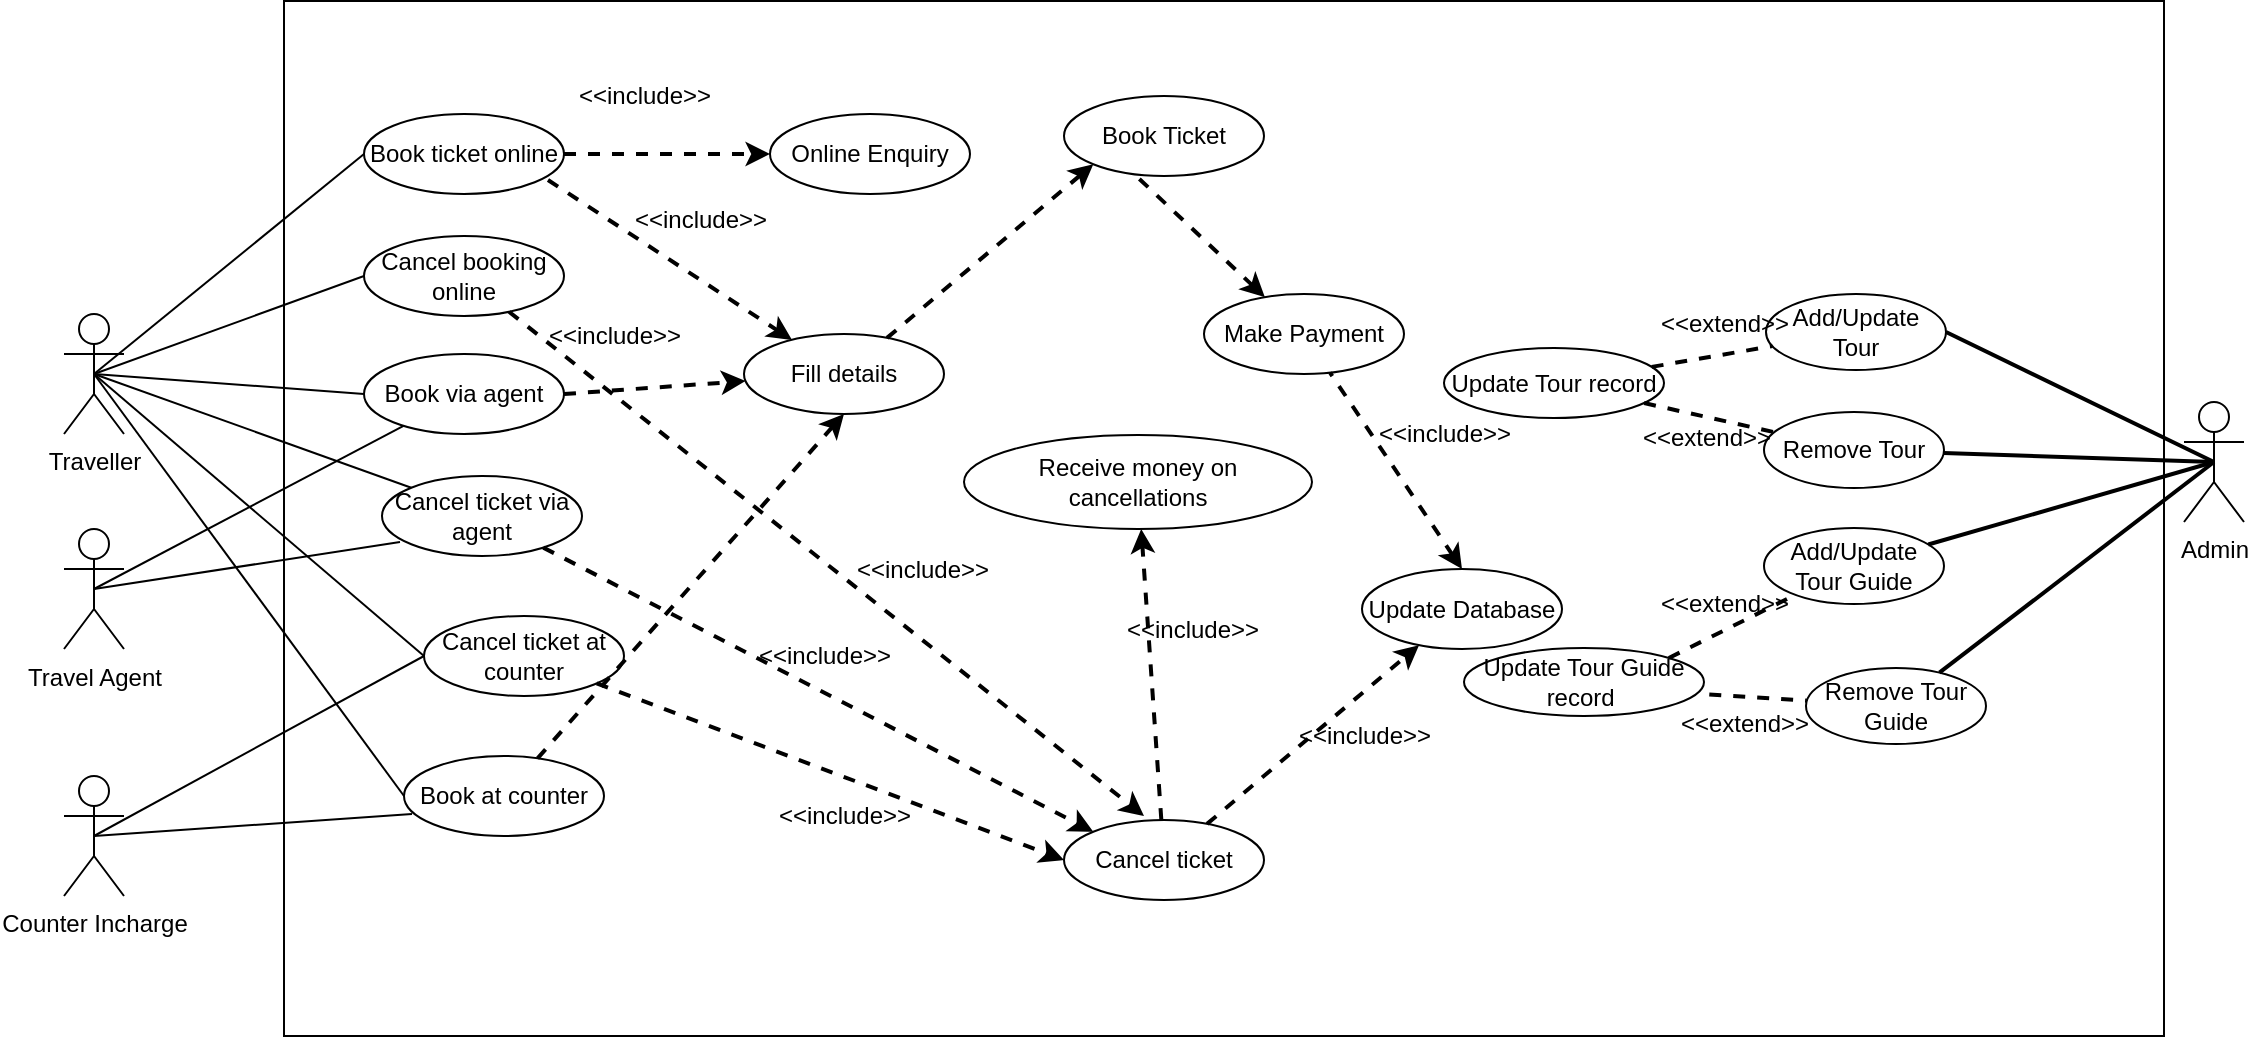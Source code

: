 <mxfile version="15.7.4" type="github">
  <diagram id="tS0CGx92xkzZ_2vOI0jc" name="Page-1">
    <mxGraphModel dx="1437" dy="1925" grid="1" gridSize="10" guides="1" tooltips="1" connect="1" arrows="1" fold="1" page="1" pageScale="1" pageWidth="850" pageHeight="1100" math="0" shadow="0">
      <root>
        <mxCell id="0" />
        <mxCell id="1" parent="0" />
        <mxCell id="UIDWpFpECs-vzPdy6dzs-2" value="Cancel booking online" style="ellipse;whiteSpace=wrap;html=1;" vertex="1" parent="1">
          <mxGeometry x="200" y="100" width="100" height="40" as="geometry" />
        </mxCell>
        <mxCell id="UIDWpFpECs-vzPdy6dzs-3" value="Traveller" style="shape=umlActor;verticalLabelPosition=bottom;verticalAlign=top;html=1;outlineConnect=0;" vertex="1" parent="1">
          <mxGeometry x="50" y="139" width="30" height="60" as="geometry" />
        </mxCell>
        <mxCell id="UIDWpFpECs-vzPdy6dzs-4" value="Travel Agent" style="shape=umlActor;verticalLabelPosition=bottom;verticalAlign=top;html=1;outlineConnect=0;" vertex="1" parent="1">
          <mxGeometry x="50" y="246.5" width="30" height="60" as="geometry" />
        </mxCell>
        <mxCell id="UIDWpFpECs-vzPdy6dzs-5" value="Counter Incharge" style="shape=umlActor;verticalLabelPosition=bottom;verticalAlign=top;html=1;outlineConnect=0;" vertex="1" parent="1">
          <mxGeometry x="50" y="370" width="30" height="60" as="geometry" />
        </mxCell>
        <mxCell id="UIDWpFpECs-vzPdy6dzs-6" value="Admin" style="shape=umlActor;verticalLabelPosition=bottom;verticalAlign=top;html=1;outlineConnect=0;" vertex="1" parent="1">
          <mxGeometry x="1110" y="183" width="30" height="60" as="geometry" />
        </mxCell>
        <mxCell id="UIDWpFpECs-vzPdy6dzs-7" value="Book ticket online" style="ellipse;whiteSpace=wrap;html=1;" vertex="1" parent="1">
          <mxGeometry x="200" y="39" width="100" height="40" as="geometry" />
        </mxCell>
        <mxCell id="UIDWpFpECs-vzPdy6dzs-8" value="Book via agent" style="ellipse;whiteSpace=wrap;html=1;" vertex="1" parent="1">
          <mxGeometry x="200" y="159" width="100" height="40" as="geometry" />
        </mxCell>
        <mxCell id="UIDWpFpECs-vzPdy6dzs-9" value="Cancel ticket via agent" style="ellipse;whiteSpace=wrap;html=1;" vertex="1" parent="1">
          <mxGeometry x="209" y="220" width="100" height="40" as="geometry" />
        </mxCell>
        <mxCell id="UIDWpFpECs-vzPdy6dzs-10" value="Cancel ticket at counter" style="ellipse;whiteSpace=wrap;html=1;" vertex="1" parent="1">
          <mxGeometry x="230" y="290" width="100" height="40" as="geometry" />
        </mxCell>
        <mxCell id="UIDWpFpECs-vzPdy6dzs-11" value="Book at counter" style="ellipse;whiteSpace=wrap;html=1;" vertex="1" parent="1">
          <mxGeometry x="220" y="360" width="100" height="40" as="geometry" />
        </mxCell>
        <mxCell id="UIDWpFpECs-vzPdy6dzs-12" value="Online Enquiry" style="ellipse;whiteSpace=wrap;html=1;" vertex="1" parent="1">
          <mxGeometry x="403" y="39" width="100" height="40" as="geometry" />
        </mxCell>
        <mxCell id="UIDWpFpECs-vzPdy6dzs-13" value="Fill details" style="ellipse;whiteSpace=wrap;html=1;" vertex="1" parent="1">
          <mxGeometry x="390" y="149" width="100" height="40" as="geometry" />
        </mxCell>
        <mxCell id="UIDWpFpECs-vzPdy6dzs-14" value="Book Ticket" style="ellipse;whiteSpace=wrap;html=1;" vertex="1" parent="1">
          <mxGeometry x="550" y="30" width="100" height="40" as="geometry" />
        </mxCell>
        <mxCell id="UIDWpFpECs-vzPdy6dzs-15" value="Make Payment" style="ellipse;whiteSpace=wrap;html=1;" vertex="1" parent="1">
          <mxGeometry x="620" y="129" width="100" height="40" as="geometry" />
        </mxCell>
        <mxCell id="UIDWpFpECs-vzPdy6dzs-16" value="Cancel ticket" style="ellipse;whiteSpace=wrap;html=1;" vertex="1" parent="1">
          <mxGeometry x="550" y="392" width="100" height="40" as="geometry" />
        </mxCell>
        <mxCell id="UIDWpFpECs-vzPdy6dzs-17" value="Receive money on cancellations" style="ellipse;whiteSpace=wrap;html=1;" vertex="1" parent="1">
          <mxGeometry x="500" y="199.5" width="174" height="47" as="geometry" />
        </mxCell>
        <mxCell id="UIDWpFpECs-vzPdy6dzs-18" value="" style="endArrow=none;html=1;rounded=0;exitX=0.5;exitY=0.5;exitDx=0;exitDy=0;exitPerimeter=0;entryX=0;entryY=0.5;entryDx=0;entryDy=0;" edge="1" parent="1" source="UIDWpFpECs-vzPdy6dzs-3" target="UIDWpFpECs-vzPdy6dzs-7">
          <mxGeometry width="50" height="50" relative="1" as="geometry">
            <mxPoint x="400" y="250" as="sourcePoint" />
            <mxPoint x="450" y="200" as="targetPoint" />
          </mxGeometry>
        </mxCell>
        <mxCell id="UIDWpFpECs-vzPdy6dzs-19" value="" style="endArrow=none;html=1;rounded=0;entryX=0;entryY=0.5;entryDx=0;entryDy=0;exitX=0.5;exitY=0.5;exitDx=0;exitDy=0;exitPerimeter=0;" edge="1" parent="1" source="UIDWpFpECs-vzPdy6dzs-3" target="UIDWpFpECs-vzPdy6dzs-2">
          <mxGeometry width="50" height="50" relative="1" as="geometry">
            <mxPoint x="160" y="157" as="sourcePoint" />
            <mxPoint x="215" y="76" as="targetPoint" />
          </mxGeometry>
        </mxCell>
        <mxCell id="UIDWpFpECs-vzPdy6dzs-20" value="" style="endArrow=none;html=1;rounded=0;exitX=0.5;exitY=0.5;exitDx=0;exitDy=0;exitPerimeter=0;entryX=0;entryY=0.5;entryDx=0;entryDy=0;" edge="1" parent="1" source="UIDWpFpECs-vzPdy6dzs-3" target="UIDWpFpECs-vzPdy6dzs-8">
          <mxGeometry width="50" height="50" relative="1" as="geometry">
            <mxPoint x="176" y="189" as="sourcePoint" />
            <mxPoint x="231" y="108" as="targetPoint" />
          </mxGeometry>
        </mxCell>
        <mxCell id="UIDWpFpECs-vzPdy6dzs-21" value="" style="endArrow=none;html=1;rounded=0;entryX=0;entryY=0;entryDx=0;entryDy=0;exitX=0.5;exitY=0.5;exitDx=0;exitDy=0;exitPerimeter=0;" edge="1" parent="1" source="UIDWpFpECs-vzPdy6dzs-3" target="UIDWpFpECs-vzPdy6dzs-9">
          <mxGeometry width="50" height="50" relative="1" as="geometry">
            <mxPoint x="150" y="140" as="sourcePoint" />
            <mxPoint x="218" y="165" as="targetPoint" />
          </mxGeometry>
        </mxCell>
        <mxCell id="UIDWpFpECs-vzPdy6dzs-22" value="" style="endArrow=none;html=1;rounded=0;exitX=0.5;exitY=0.5;exitDx=0;exitDy=0;exitPerimeter=0;entryX=0;entryY=0.5;entryDx=0;entryDy=0;" edge="1" parent="1" source="UIDWpFpECs-vzPdy6dzs-3" target="UIDWpFpECs-vzPdy6dzs-10">
          <mxGeometry width="50" height="50" relative="1" as="geometry">
            <mxPoint x="155" y="155" as="sourcePoint" />
            <mxPoint x="210" y="74" as="targetPoint" />
          </mxGeometry>
        </mxCell>
        <mxCell id="UIDWpFpECs-vzPdy6dzs-24" value="" style="endArrow=none;html=1;rounded=0;exitX=0.5;exitY=0.5;exitDx=0;exitDy=0;exitPerimeter=0;entryX=0;entryY=0.5;entryDx=0;entryDy=0;" edge="1" parent="1" source="UIDWpFpECs-vzPdy6dzs-3" target="UIDWpFpECs-vzPdy6dzs-11">
          <mxGeometry width="50" height="50" relative="1" as="geometry">
            <mxPoint x="151" y="270" as="sourcePoint" />
            <mxPoint x="206" y="189" as="targetPoint" />
          </mxGeometry>
        </mxCell>
        <mxCell id="UIDWpFpECs-vzPdy6dzs-27" value="" style="endArrow=none;html=1;rounded=0;exitX=0.5;exitY=0.5;exitDx=0;exitDy=0;exitPerimeter=0;" edge="1" parent="1" source="UIDWpFpECs-vzPdy6dzs-4" target="UIDWpFpECs-vzPdy6dzs-8">
          <mxGeometry width="50" height="50" relative="1" as="geometry">
            <mxPoint x="400" y="250" as="sourcePoint" />
            <mxPoint x="450" y="200" as="targetPoint" />
          </mxGeometry>
        </mxCell>
        <mxCell id="UIDWpFpECs-vzPdy6dzs-28" value="" style="endArrow=none;html=1;rounded=0;entryX=0.09;entryY=0.825;entryDx=0;entryDy=0;entryPerimeter=0;exitX=0.5;exitY=0.5;exitDx=0;exitDy=0;exitPerimeter=0;" edge="1" parent="1" source="UIDWpFpECs-vzPdy6dzs-4" target="UIDWpFpECs-vzPdy6dzs-9">
          <mxGeometry width="50" height="50" relative="1" as="geometry">
            <mxPoint x="73" y="337.94" as="sourcePoint" />
            <mxPoint x="231.913" y="234.002" as="targetPoint" />
          </mxGeometry>
        </mxCell>
        <mxCell id="UIDWpFpECs-vzPdy6dzs-29" value="" style="endArrow=none;html=1;rounded=0;entryX=0;entryY=0.5;entryDx=0;entryDy=0;exitX=0.5;exitY=0.5;exitDx=0;exitDy=0;exitPerimeter=0;" edge="1" parent="1" source="UIDWpFpECs-vzPdy6dzs-5" target="UIDWpFpECs-vzPdy6dzs-10">
          <mxGeometry width="50" height="50" relative="1" as="geometry">
            <mxPoint x="400" y="310" as="sourcePoint" />
            <mxPoint x="450" y="260" as="targetPoint" />
          </mxGeometry>
        </mxCell>
        <mxCell id="UIDWpFpECs-vzPdy6dzs-30" value="" style="endArrow=none;html=1;rounded=0;entryX=0.04;entryY=0.725;entryDx=0;entryDy=0;entryPerimeter=0;exitX=0.5;exitY=0.5;exitDx=0;exitDy=0;exitPerimeter=0;" edge="1" parent="1" source="UIDWpFpECs-vzPdy6dzs-5" target="UIDWpFpECs-vzPdy6dzs-11">
          <mxGeometry width="50" height="50" relative="1" as="geometry">
            <mxPoint x="91" y="461" as="sourcePoint" />
            <mxPoint x="246" y="341" as="targetPoint" />
          </mxGeometry>
        </mxCell>
        <mxCell id="UIDWpFpECs-vzPdy6dzs-33" value="" style="endArrow=classic;dashed=1;html=1;strokeWidth=2;rounded=0;endFill=1;" edge="1" parent="1" source="UIDWpFpECs-vzPdy6dzs-7" target="UIDWpFpECs-vzPdy6dzs-12">
          <mxGeometry width="50" height="50" relative="1" as="geometry">
            <mxPoint x="400" y="250" as="sourcePoint" />
            <mxPoint x="450" y="200" as="targetPoint" />
          </mxGeometry>
        </mxCell>
        <mxCell id="UIDWpFpECs-vzPdy6dzs-34" value="" style="endArrow=classic;dashed=1;html=1;strokeWidth=2;rounded=0;endFill=1;" edge="1" parent="1" source="UIDWpFpECs-vzPdy6dzs-2">
          <mxGeometry width="50" height="50" relative="1" as="geometry">
            <mxPoint x="300" y="95" as="sourcePoint" />
            <mxPoint x="590" y="390" as="targetPoint" />
          </mxGeometry>
        </mxCell>
        <mxCell id="UIDWpFpECs-vzPdy6dzs-35" value="" style="endArrow=classic;dashed=1;html=1;strokeWidth=2;rounded=0;exitX=0.92;exitY=0.825;exitDx=0;exitDy=0;exitPerimeter=0;endFill=1;" edge="1" parent="1" source="UIDWpFpECs-vzPdy6dzs-7" target="UIDWpFpECs-vzPdy6dzs-13">
          <mxGeometry width="50" height="50" relative="1" as="geometry">
            <mxPoint x="297" y="128" as="sourcePoint" />
            <mxPoint x="400" y="128" as="targetPoint" />
          </mxGeometry>
        </mxCell>
        <mxCell id="UIDWpFpECs-vzPdy6dzs-36" value="" style="endArrow=classic;dashed=1;html=1;strokeWidth=2;rounded=0;exitX=1;exitY=0.5;exitDx=0;exitDy=0;endFill=1;" edge="1" parent="1" source="UIDWpFpECs-vzPdy6dzs-8" target="UIDWpFpECs-vzPdy6dzs-13">
          <mxGeometry width="50" height="50" relative="1" as="geometry">
            <mxPoint x="340" y="180" as="sourcePoint" />
            <mxPoint x="443" y="180" as="targetPoint" />
          </mxGeometry>
        </mxCell>
        <mxCell id="UIDWpFpECs-vzPdy6dzs-37" value="" style="endArrow=classic;dashed=1;html=1;strokeWidth=2;rounded=0;entryX=0;entryY=0;entryDx=0;entryDy=0;endFill=1;" edge="1" parent="1" source="UIDWpFpECs-vzPdy6dzs-9" target="UIDWpFpECs-vzPdy6dzs-16">
          <mxGeometry width="50" height="50" relative="1" as="geometry">
            <mxPoint x="334" y="222" as="sourcePoint" />
            <mxPoint x="437" y="222" as="targetPoint" />
          </mxGeometry>
        </mxCell>
        <mxCell id="UIDWpFpECs-vzPdy6dzs-39" value="" style="endArrow=classic;dashed=1;html=1;strokeWidth=2;rounded=0;entryX=0;entryY=0.5;entryDx=0;entryDy=0;endFill=1;" edge="1" parent="1" source="UIDWpFpECs-vzPdy6dzs-10" target="UIDWpFpECs-vzPdy6dzs-16">
          <mxGeometry width="50" height="50" relative="1" as="geometry">
            <mxPoint x="272.0" y="281.002" as="sourcePoint" />
            <mxPoint x="546.965" y="423.068" as="targetPoint" />
          </mxGeometry>
        </mxCell>
        <mxCell id="UIDWpFpECs-vzPdy6dzs-40" value="" style="endArrow=classic;dashed=1;html=1;strokeWidth=2;rounded=0;entryX=0.5;entryY=1;entryDx=0;entryDy=0;endFill=1;" edge="1" parent="1" source="UIDWpFpECs-vzPdy6dzs-11" target="UIDWpFpECs-vzPdy6dzs-13">
          <mxGeometry width="50" height="50" relative="1" as="geometry">
            <mxPoint x="238.003" y="205.002" as="sourcePoint" />
            <mxPoint x="555.51" y="457.14" as="targetPoint" />
          </mxGeometry>
        </mxCell>
        <mxCell id="UIDWpFpECs-vzPdy6dzs-41" value="" style="endArrow=classic;dashed=1;html=1;strokeWidth=2;rounded=0;entryX=0;entryY=1;entryDx=0;entryDy=0;endFill=1;" edge="1" parent="1" source="UIDWpFpECs-vzPdy6dzs-13" target="UIDWpFpECs-vzPdy6dzs-14">
          <mxGeometry width="50" height="50" relative="1" as="geometry">
            <mxPoint x="526" y="165" as="sourcePoint" />
            <mxPoint x="632.207" y="216.564" as="targetPoint" />
          </mxGeometry>
        </mxCell>
        <mxCell id="UIDWpFpECs-vzPdy6dzs-42" value="" style="endArrow=none;dashed=1;html=1;strokeWidth=2;rounded=0;entryX=0.34;entryY=0.95;entryDx=0;entryDy=0;entryPerimeter=0;startArrow=classic;startFill=1;" edge="1" parent="1" source="UIDWpFpECs-vzPdy6dzs-15" target="UIDWpFpECs-vzPdy6dzs-14">
          <mxGeometry width="50" height="50" relative="1" as="geometry">
            <mxPoint x="638" y="140" as="sourcePoint" />
            <mxPoint x="628.385" y="126.002" as="targetPoint" />
          </mxGeometry>
        </mxCell>
        <mxCell id="UIDWpFpECs-vzPdy6dzs-45" value="Update Database" style="ellipse;whiteSpace=wrap;html=1;" vertex="1" parent="1">
          <mxGeometry x="699" y="266.5" width="100" height="40" as="geometry" />
        </mxCell>
        <mxCell id="UIDWpFpECs-vzPdy6dzs-46" value="" style="endArrow=none;dashed=1;html=1;strokeWidth=2;rounded=0;exitX=0.5;exitY=0;exitDx=0;exitDy=0;startArrow=classic;startFill=1;" edge="1" parent="1" source="UIDWpFpECs-vzPdy6dzs-45" target="UIDWpFpECs-vzPdy6dzs-15">
          <mxGeometry width="50" height="50" relative="1" as="geometry">
            <mxPoint x="637.581" y="206.928" as="sourcePoint" />
            <mxPoint x="563" y="144" as="targetPoint" />
          </mxGeometry>
        </mxCell>
        <mxCell id="UIDWpFpECs-vzPdy6dzs-48" value="" style="endArrow=classic;dashed=1;html=1;strokeWidth=2;rounded=0;endFill=1;" edge="1" parent="1" source="UIDWpFpECs-vzPdy6dzs-16" target="UIDWpFpECs-vzPdy6dzs-45">
          <mxGeometry width="50" height="50" relative="1" as="geometry">
            <mxPoint x="680" y="380" as="sourcePoint" />
            <mxPoint x="730" y="330" as="targetPoint" />
          </mxGeometry>
        </mxCell>
        <mxCell id="UIDWpFpECs-vzPdy6dzs-49" value="" style="endArrow=classic;dashed=1;html=1;strokeWidth=2;rounded=0;endFill=1;" edge="1" parent="1" source="UIDWpFpECs-vzPdy6dzs-16" target="UIDWpFpECs-vzPdy6dzs-17">
          <mxGeometry width="50" height="50" relative="1" as="geometry">
            <mxPoint x="562.999" y="362.36" as="sourcePoint" />
            <mxPoint x="647.591" y="295.998" as="targetPoint" />
          </mxGeometry>
        </mxCell>
        <mxCell id="UIDWpFpECs-vzPdy6dzs-50" value="&amp;lt;&amp;lt;include&amp;gt;&amp;gt;" style="text;html=1;align=center;verticalAlign=middle;resizable=0;points=[];autosize=1;strokeColor=none;fillColor=none;" vertex="1" parent="1">
          <mxGeometry x="300" y="20" width="80" height="20" as="geometry" />
        </mxCell>
        <mxCell id="UIDWpFpECs-vzPdy6dzs-51" value="&amp;lt;&amp;lt;include&amp;gt;&amp;gt;" style="text;html=1;align=center;verticalAlign=middle;resizable=0;points=[];autosize=1;strokeColor=none;fillColor=none;" vertex="1" parent="1">
          <mxGeometry x="328" y="82" width="80" height="20" as="geometry" />
        </mxCell>
        <mxCell id="UIDWpFpECs-vzPdy6dzs-52" value="&amp;lt;&amp;lt;include&amp;gt;&amp;gt;" style="text;html=1;align=center;verticalAlign=middle;resizable=0;points=[];autosize=1;strokeColor=none;fillColor=none;" vertex="1" parent="1">
          <mxGeometry x="285" y="140" width="80" height="20" as="geometry" />
        </mxCell>
        <mxCell id="UIDWpFpECs-vzPdy6dzs-53" value="&amp;lt;&amp;lt;include&amp;gt;&amp;gt;" style="text;html=1;align=center;verticalAlign=middle;resizable=0;points=[];autosize=1;strokeColor=none;fillColor=none;" vertex="1" parent="1">
          <mxGeometry x="390" y="300" width="80" height="20" as="geometry" />
        </mxCell>
        <mxCell id="UIDWpFpECs-vzPdy6dzs-54" value="&amp;lt;&amp;lt;include&amp;gt;&amp;gt;" style="text;html=1;align=center;verticalAlign=middle;resizable=0;points=[];autosize=1;strokeColor=none;fillColor=none;" vertex="1" parent="1">
          <mxGeometry x="400" y="380" width="80" height="20" as="geometry" />
        </mxCell>
        <mxCell id="UIDWpFpECs-vzPdy6dzs-55" value="&amp;lt;&amp;lt;include&amp;gt;&amp;gt;" style="text;html=1;align=center;verticalAlign=middle;resizable=0;points=[];autosize=1;strokeColor=none;fillColor=none;" vertex="1" parent="1">
          <mxGeometry x="439" y="257" width="80" height="20" as="geometry" />
        </mxCell>
        <mxCell id="UIDWpFpECs-vzPdy6dzs-56" value="&amp;lt;&amp;lt;include&amp;gt;&amp;gt;" style="text;html=1;align=center;verticalAlign=middle;resizable=0;points=[];autosize=1;strokeColor=none;fillColor=none;" vertex="1" parent="1">
          <mxGeometry x="574" y="286.5" width="80" height="20" as="geometry" />
        </mxCell>
        <mxCell id="UIDWpFpECs-vzPdy6dzs-57" value="&amp;lt;&amp;lt;include&amp;gt;&amp;gt;" style="text;html=1;align=center;verticalAlign=middle;resizable=0;points=[];autosize=1;strokeColor=none;fillColor=none;" vertex="1" parent="1">
          <mxGeometry x="700" y="189" width="80" height="20" as="geometry" />
        </mxCell>
        <mxCell id="UIDWpFpECs-vzPdy6dzs-58" value="&amp;lt;&amp;lt;include&amp;gt;&amp;gt;" style="text;html=1;align=center;verticalAlign=middle;resizable=0;points=[];autosize=1;strokeColor=none;fillColor=none;" vertex="1" parent="1">
          <mxGeometry x="660" y="340" width="80" height="20" as="geometry" />
        </mxCell>
        <mxCell id="UIDWpFpECs-vzPdy6dzs-61" value="Add/Update Tour" style="ellipse;whiteSpace=wrap;html=1;" vertex="1" parent="1">
          <mxGeometry x="901" y="129" width="90" height="38" as="geometry" />
        </mxCell>
        <mxCell id="UIDWpFpECs-vzPdy6dzs-62" value="Remove Tour" style="ellipse;whiteSpace=wrap;html=1;" vertex="1" parent="1">
          <mxGeometry x="900" y="188" width="90" height="38" as="geometry" />
        </mxCell>
        <mxCell id="UIDWpFpECs-vzPdy6dzs-63" value="Add/Update Tour Guide" style="ellipse;whiteSpace=wrap;html=1;" vertex="1" parent="1">
          <mxGeometry x="900" y="246" width="90" height="38" as="geometry" />
        </mxCell>
        <mxCell id="UIDWpFpECs-vzPdy6dzs-65" value="Remove Tour Guide" style="ellipse;whiteSpace=wrap;html=1;" vertex="1" parent="1">
          <mxGeometry x="921" y="316" width="90" height="38" as="geometry" />
        </mxCell>
        <mxCell id="UIDWpFpECs-vzPdy6dzs-66" value="Update Tour record" style="ellipse;whiteSpace=wrap;html=1;" vertex="1" parent="1">
          <mxGeometry x="740" y="156" width="110" height="35" as="geometry" />
        </mxCell>
        <mxCell id="UIDWpFpECs-vzPdy6dzs-67" value="Update Tour Guide record&amp;nbsp;" style="ellipse;whiteSpace=wrap;html=1;" vertex="1" parent="1">
          <mxGeometry x="750" y="306" width="120" height="34" as="geometry" />
        </mxCell>
        <mxCell id="UIDWpFpECs-vzPdy6dzs-68" value="" style="endArrow=none;html=1;strokeWidth=2;rounded=0;exitX=1;exitY=0.5;exitDx=0;exitDy=0;entryX=0.5;entryY=0.5;entryDx=0;entryDy=0;entryPerimeter=0;" edge="1" parent="1" source="UIDWpFpECs-vzPdy6dzs-61" target="UIDWpFpECs-vzPdy6dzs-6">
          <mxGeometry width="50" height="50" relative="1" as="geometry">
            <mxPoint x="1051" y="344" as="sourcePoint" />
            <mxPoint x="1101" y="294" as="targetPoint" />
          </mxGeometry>
        </mxCell>
        <mxCell id="UIDWpFpECs-vzPdy6dzs-71" value="" style="endArrow=none;html=1;strokeWidth=2;rounded=0;entryX=0.5;entryY=0.5;entryDx=0;entryDy=0;entryPerimeter=0;" edge="1" parent="1" source="UIDWpFpECs-vzPdy6dzs-62" target="UIDWpFpECs-vzPdy6dzs-6">
          <mxGeometry width="50" height="50" relative="1" as="geometry">
            <mxPoint x="999" y="193" as="sourcePoint" />
            <mxPoint x="1093" y="228" as="targetPoint" />
          </mxGeometry>
        </mxCell>
        <mxCell id="UIDWpFpECs-vzPdy6dzs-72" value="" style="endArrow=none;html=1;strokeWidth=2;rounded=0;entryX=0.5;entryY=0.5;entryDx=0;entryDy=0;entryPerimeter=0;" edge="1" parent="1" source="UIDWpFpECs-vzPdy6dzs-63" target="UIDWpFpECs-vzPdy6dzs-6">
          <mxGeometry width="50" height="50" relative="1" as="geometry">
            <mxPoint x="1023" y="234" as="sourcePoint" />
            <mxPoint x="1117" y="269" as="targetPoint" />
          </mxGeometry>
        </mxCell>
        <mxCell id="UIDWpFpECs-vzPdy6dzs-73" value="" style="endArrow=none;html=1;strokeWidth=2;rounded=0;entryX=0.5;entryY=0.5;entryDx=0;entryDy=0;entryPerimeter=0;" edge="1" parent="1" source="UIDWpFpECs-vzPdy6dzs-65" target="UIDWpFpECs-vzPdy6dzs-6">
          <mxGeometry width="50" height="50" relative="1" as="geometry">
            <mxPoint x="1021" y="282" as="sourcePoint" />
            <mxPoint x="1115" y="317" as="targetPoint" />
          </mxGeometry>
        </mxCell>
        <mxCell id="UIDWpFpECs-vzPdy6dzs-74" value="" style="endArrow=none;dashed=1;html=1;strokeWidth=2;rounded=0;" edge="1" parent="1" source="UIDWpFpECs-vzPdy6dzs-66" target="UIDWpFpECs-vzPdy6dzs-61">
          <mxGeometry width="50" height="50" relative="1" as="geometry">
            <mxPoint x="817.004" y="223.852" as="sourcePoint" />
            <mxPoint x="915.31" y="207" as="targetPoint" />
          </mxGeometry>
        </mxCell>
        <mxCell id="UIDWpFpECs-vzPdy6dzs-75" value="" style="endArrow=none;dashed=1;html=1;strokeWidth=2;rounded=0;exitX=1;exitY=0;exitDx=0;exitDy=0;" edge="1" parent="1" source="UIDWpFpECs-vzPdy6dzs-67" target="UIDWpFpECs-vzPdy6dzs-63">
          <mxGeometry width="50" height="50" relative="1" as="geometry">
            <mxPoint x="872.996" y="290.838" as="sourcePoint" />
            <mxPoint x="913.695" y="281.998" as="targetPoint" />
          </mxGeometry>
        </mxCell>
        <mxCell id="UIDWpFpECs-vzPdy6dzs-76" value="" style="endArrow=none;dashed=1;html=1;strokeWidth=2;rounded=0;exitX=1.022;exitY=0.684;exitDx=0;exitDy=0;exitPerimeter=0;" edge="1" parent="1" source="UIDWpFpECs-vzPdy6dzs-67" target="UIDWpFpECs-vzPdy6dzs-65">
          <mxGeometry width="50" height="50" relative="1" as="geometry">
            <mxPoint x="887.996" y="385.838" as="sourcePoint" />
            <mxPoint x="928.695" y="376.998" as="targetPoint" />
          </mxGeometry>
        </mxCell>
        <mxCell id="UIDWpFpECs-vzPdy6dzs-78" value="" style="endArrow=none;dashed=1;html=1;strokeWidth=2;rounded=0;" edge="1" parent="1" source="UIDWpFpECs-vzPdy6dzs-66" target="UIDWpFpECs-vzPdy6dzs-62">
          <mxGeometry width="50" height="50" relative="1" as="geometry">
            <mxPoint x="866.996" y="231.838" as="sourcePoint" />
            <mxPoint x="907.695" y="222.998" as="targetPoint" />
          </mxGeometry>
        </mxCell>
        <mxCell id="UIDWpFpECs-vzPdy6dzs-79" value="&amp;lt;&amp;lt;extend&amp;gt;&amp;gt;" style="text;html=1;align=center;verticalAlign=middle;resizable=0;points=[];autosize=1;strokeColor=none;fillColor=none;" vertex="1" parent="1">
          <mxGeometry x="840" y="134" width="80" height="20" as="geometry" />
        </mxCell>
        <mxCell id="UIDWpFpECs-vzPdy6dzs-80" value="&amp;lt;&amp;lt;extend&amp;gt;&amp;gt;" style="text;html=1;align=center;verticalAlign=middle;resizable=0;points=[];autosize=1;strokeColor=none;fillColor=none;" vertex="1" parent="1">
          <mxGeometry x="831" y="191" width="80" height="20" as="geometry" />
        </mxCell>
        <mxCell id="UIDWpFpECs-vzPdy6dzs-81" value="&amp;lt;&amp;lt;extend&amp;gt;&amp;gt;" style="text;html=1;align=center;verticalAlign=middle;resizable=0;points=[];autosize=1;strokeColor=none;fillColor=none;" vertex="1" parent="1">
          <mxGeometry x="840" y="274" width="80" height="20" as="geometry" />
        </mxCell>
        <mxCell id="UIDWpFpECs-vzPdy6dzs-82" value="&amp;lt;&amp;lt;extend&amp;gt;&amp;gt;" style="text;html=1;align=center;verticalAlign=middle;resizable=0;points=[];autosize=1;strokeColor=none;fillColor=none;" vertex="1" parent="1">
          <mxGeometry x="850" y="334" width="80" height="20" as="geometry" />
        </mxCell>
        <mxCell id="UIDWpFpECs-vzPdy6dzs-83" value="" style="rounded=0;whiteSpace=wrap;html=1;fillColor=none;" vertex="1" parent="1">
          <mxGeometry x="160" y="-17.5" width="940" height="517.5" as="geometry" />
        </mxCell>
      </root>
    </mxGraphModel>
  </diagram>
</mxfile>
